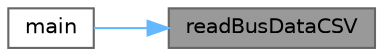 digraph "readBusDataCSV"
{
 // LATEX_PDF_SIZE
  bgcolor="transparent";
  edge [fontname=Helvetica,fontsize=10,labelfontname=Helvetica,labelfontsize=10];
  node [fontname=Helvetica,fontsize=10,shape=box,height=0.2,width=0.4];
  rankdir="RL";
  Node1 [id="Node000001",label="readBusDataCSV",height=0.2,width=0.4,color="gray40", fillcolor="grey60", style="filled", fontcolor="black",tooltip="Reads bus data from a CSV file and fills a BusData structure."];
  Node1 -> Node2 [id="edge1_Node000001_Node000002",dir="back",color="steelblue1",style="solid",tooltip=" "];
  Node2 [id="Node000002",label="main",height=0.2,width=0.4,color="grey40", fillcolor="white", style="filled",URL="$main_8_c.html#a0ddf1224851353fc92bfbff6f499fa97",tooltip=" "];
}
